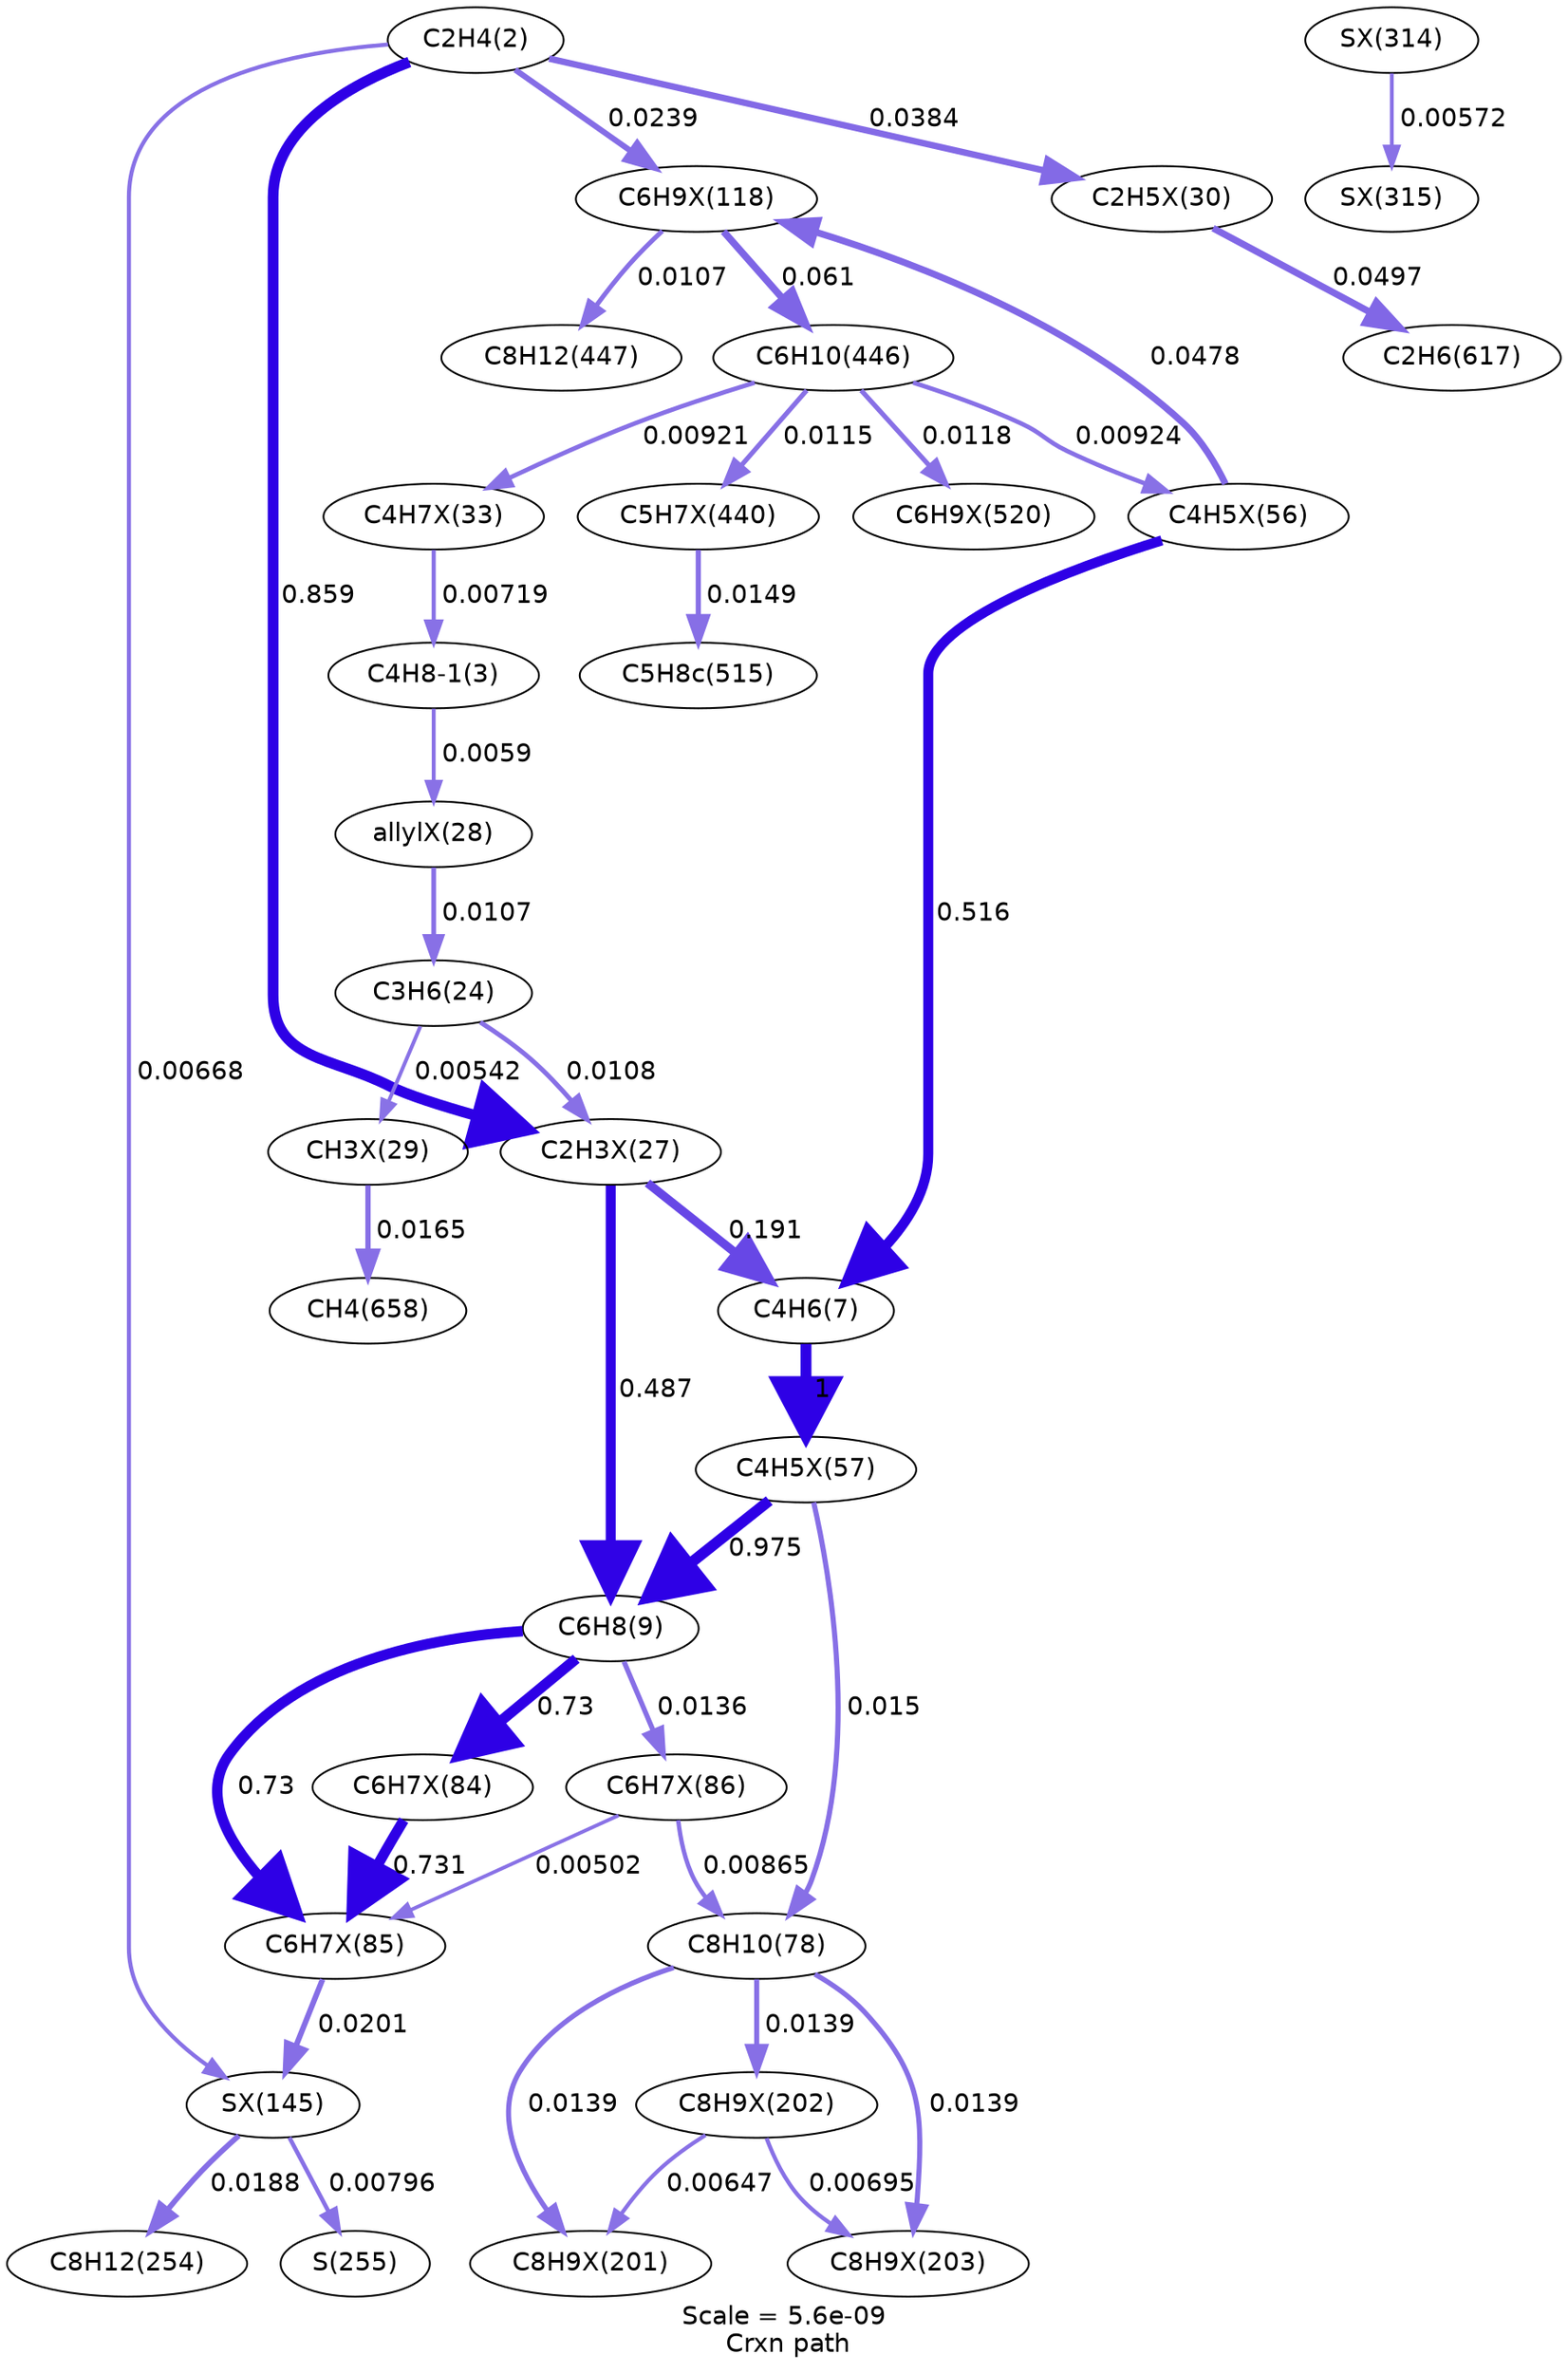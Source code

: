 digraph reaction_paths {
center=1;
s5 -> s50[fontname="Helvetica", style="setlinewidth(5.89)", arrowsize=2.94, color="0.7, 1.36, 0.9"
, label=" 0.859"];
s5 -> s69[fontname="Helvetica", style="setlinewidth(2.22)", arrowsize=1.11, color="0.7, 0.507, 0.9"
, label=" 0.00668"];
s5 -> s66[fontname="Helvetica", style="setlinewidth(3.18)", arrowsize=1.59, color="0.7, 0.524, 0.9"
, label=" 0.0239"];
s5 -> s53[fontname="Helvetica", style="setlinewidth(3.54)", arrowsize=1.77, color="0.7, 0.538, 0.9"
, label=" 0.0384"];
s50 -> s8[fontname="Helvetica", style="setlinewidth(4.75)", arrowsize=2.37, color="0.7, 0.691, 0.9"
, label=" 0.191"];
s50 -> s9[fontname="Helvetica", style="setlinewidth(5.46)", arrowsize=2.73, color="0.7, 0.987, 0.9"
, label=" 0.487"];
s10 -> s50[fontname="Helvetica", style="setlinewidth(2.58)", arrowsize=1.29, color="0.7, 0.511, 0.9"
, label=" 0.0108"];
s8 -> s60[fontname="Helvetica", style="setlinewidth(6)", arrowsize=3, color="0.7, 1.5, 0.9"
, label=" 1"];
s59 -> s8[fontname="Helvetica", style="setlinewidth(5.5)", arrowsize=2.75, color="0.7, 1.02, 0.9"
, label=" 0.516"];
s60 -> s9[fontname="Helvetica", style="setlinewidth(5.98)", arrowsize=2.99, color="0.7, 1.47, 0.9"
, label=" 0.975"];
s60 -> s12[fontname="Helvetica", style="setlinewidth(2.83)", arrowsize=1.42, color="0.7, 0.515, 0.9"
, label=" 0.015"];
s9 -> s65[fontname="Helvetica", style="setlinewidth(2.75)", arrowsize=1.38, color="0.7, 0.514, 0.9"
, label=" 0.0136"];
s9 -> s64[fontname="Helvetica", style="setlinewidth(5.76)", arrowsize=2.88, color="0.7, 1.23, 0.9"
, label=" 0.73"];
s9 -> s63[fontname="Helvetica", style="setlinewidth(5.76)", arrowsize=2.88, color="0.7, 1.23, 0.9"
, label=" 0.73"];
s59 -> s66[fontname="Helvetica", style="setlinewidth(3.7)", arrowsize=1.85, color="0.7, 0.548, 0.9"
, label=" 0.0478"];
s18 -> s59[fontname="Helvetica", style="setlinewidth(2.46)", arrowsize=1.23, color="0.7, 0.509, 0.9"
, label=" 0.00924"];
s65 -> s64[fontname="Helvetica", style="setlinewidth(2)", arrowsize=1, color="0.7, 0.505, 0.9"
, label=" 0.00502"];
s65 -> s12[fontname="Helvetica", style="setlinewidth(2.41)", arrowsize=1.21, color="0.7, 0.509, 0.9"
, label=" 0.00865"];
s63 -> s64[fontname="Helvetica", style="setlinewidth(5.76)", arrowsize=2.88, color="0.7, 1.23, 0.9"
, label=" 0.731"];
s64 -> s69[fontname="Helvetica", style="setlinewidth(3.05)", arrowsize=1.52, color="0.7, 0.52, 0.9"
, label=" 0.0201"];
s12 -> s75[fontname="Helvetica", style="setlinewidth(2.77)", arrowsize=1.39, color="0.7, 0.514, 0.9"
, label=" 0.0139"];
s12 -> s74[fontname="Helvetica", style="setlinewidth(2.77)", arrowsize=1.39, color="0.7, 0.514, 0.9"
, label=" 0.0139"];
s12 -> s73[fontname="Helvetica", style="setlinewidth(2.77)", arrowsize=1.39, color="0.7, 0.514, 0.9"
, label=" 0.0139"];
s69 -> s14[fontname="Helvetica", style="setlinewidth(2.35)", arrowsize=1.18, color="0.7, 0.508, 0.9"
, label=" 0.00796"];
s69 -> s13[fontname="Helvetica", style="setlinewidth(3)", arrowsize=1.5, color="0.7, 0.519, 0.9"
, label=" 0.0188"];
s74 -> s75[fontname="Helvetica", style="setlinewidth(2.25)", arrowsize=1.12, color="0.7, 0.507, 0.9"
, label=" 0.00695"];
s74 -> s73[fontname="Helvetica", style="setlinewidth(2.19)", arrowsize=1.1, color="0.7, 0.506, 0.9"
, label=" 0.00647"];
s66 -> s19[fontname="Helvetica", style="setlinewidth(2.57)", arrowsize=1.29, color="0.7, 0.511, 0.9"
, label=" 0.0107"];
s66 -> s18[fontname="Helvetica", style="setlinewidth(3.89)", arrowsize=1.94, color="0.7, 0.561, 0.9"
, label=" 0.061"];
s18 -> s56[fontname="Helvetica", style="setlinewidth(2.46)", arrowsize=1.23, color="0.7, 0.509, 0.9"
, label=" 0.00921"];
s18 -> s100[fontname="Helvetica", style="setlinewidth(2.63)", arrowsize=1.32, color="0.7, 0.512, 0.9"
, label=" 0.0115"];
s18 -> s106[fontname="Helvetica", style="setlinewidth(2.65)", arrowsize=1.32, color="0.7, 0.512, 0.9"
, label=" 0.0118"];
s56 -> s6[fontname="Helvetica", style="setlinewidth(2.27)", arrowsize=1.14, color="0.7, 0.507, 0.9"
, label=" 0.00719"];
s6 -> s51[fontname="Helvetica", style="setlinewidth(2.13)", arrowsize=1.06, color="0.7, 0.506, 0.9"
, label=" 0.0059"];
s53 -> s21[fontname="Helvetica", style="setlinewidth(3.73)", arrowsize=1.87, color="0.7, 0.55, 0.9"
, label=" 0.0497"];
s52 -> s24[fontname="Helvetica", style="setlinewidth(2.9)", arrowsize=1.45, color="0.7, 0.516, 0.9"
, label=" 0.0165"];
s10 -> s52[fontname="Helvetica", style="setlinewidth(2.06)", arrowsize=1.03, color="0.7, 0.505, 0.9"
, label=" 0.00542"];
s51 -> s10[fontname="Helvetica", style="setlinewidth(2.57)", arrowsize=1.29, color="0.7, 0.511, 0.9"
, label=" 0.0107"];
s100 -> s20[fontname="Helvetica", style="setlinewidth(2.83)", arrowsize=1.41, color="0.7, 0.515, 0.9"
, label=" 0.0149"];
s91 -> s92[fontname="Helvetica", style="setlinewidth(2.1)", arrowsize=1.05, color="0.7, 0.506, 0.9"
, label=" 0.00572"];
s5 [ fontname="Helvetica", label="C2H4(2)"];
s6 [ fontname="Helvetica", label="C4H8-1(3)"];
s8 [ fontname="Helvetica", label="C4H6(7)"];
s9 [ fontname="Helvetica", label="C6H8(9)"];
s10 [ fontname="Helvetica", label="C3H6(24)"];
s12 [ fontname="Helvetica", label="C8H10(78)"];
s13 [ fontname="Helvetica", label="C8H12(254)"];
s14 [ fontname="Helvetica", label="S(255)"];
s18 [ fontname="Helvetica", label="C6H10(446)"];
s19 [ fontname="Helvetica", label="C8H12(447)"];
s20 [ fontname="Helvetica", label="C5H8c(515)"];
s21 [ fontname="Helvetica", label="C2H6(617)"];
s24 [ fontname="Helvetica", label="CH4(658)"];
s50 [ fontname="Helvetica", label="C2H3X(27)"];
s51 [ fontname="Helvetica", label="allylX(28)"];
s52 [ fontname="Helvetica", label="CH3X(29)"];
s53 [ fontname="Helvetica", label="C2H5X(30)"];
s56 [ fontname="Helvetica", label="C4H7X(33)"];
s59 [ fontname="Helvetica", label="C4H5X(56)"];
s60 [ fontname="Helvetica", label="C4H5X(57)"];
s63 [ fontname="Helvetica", label="C6H7X(84)"];
s64 [ fontname="Helvetica", label="C6H7X(85)"];
s65 [ fontname="Helvetica", label="C6H7X(86)"];
s66 [ fontname="Helvetica", label="C6H9X(118)"];
s69 [ fontname="Helvetica", label="SX(145)"];
s73 [ fontname="Helvetica", label="C8H9X(201)"];
s74 [ fontname="Helvetica", label="C8H9X(202)"];
s75 [ fontname="Helvetica", label="C8H9X(203)"];
s91 [ fontname="Helvetica", label="SX(314)"];
s92 [ fontname="Helvetica", label="SX(315)"];
s100 [ fontname="Helvetica", label="C5H7X(440)"];
s106 [ fontname="Helvetica", label="C6H9X(520)"];
 label = "Scale = 5.6e-09\l Crxn path";
 fontname = "Helvetica";
}

